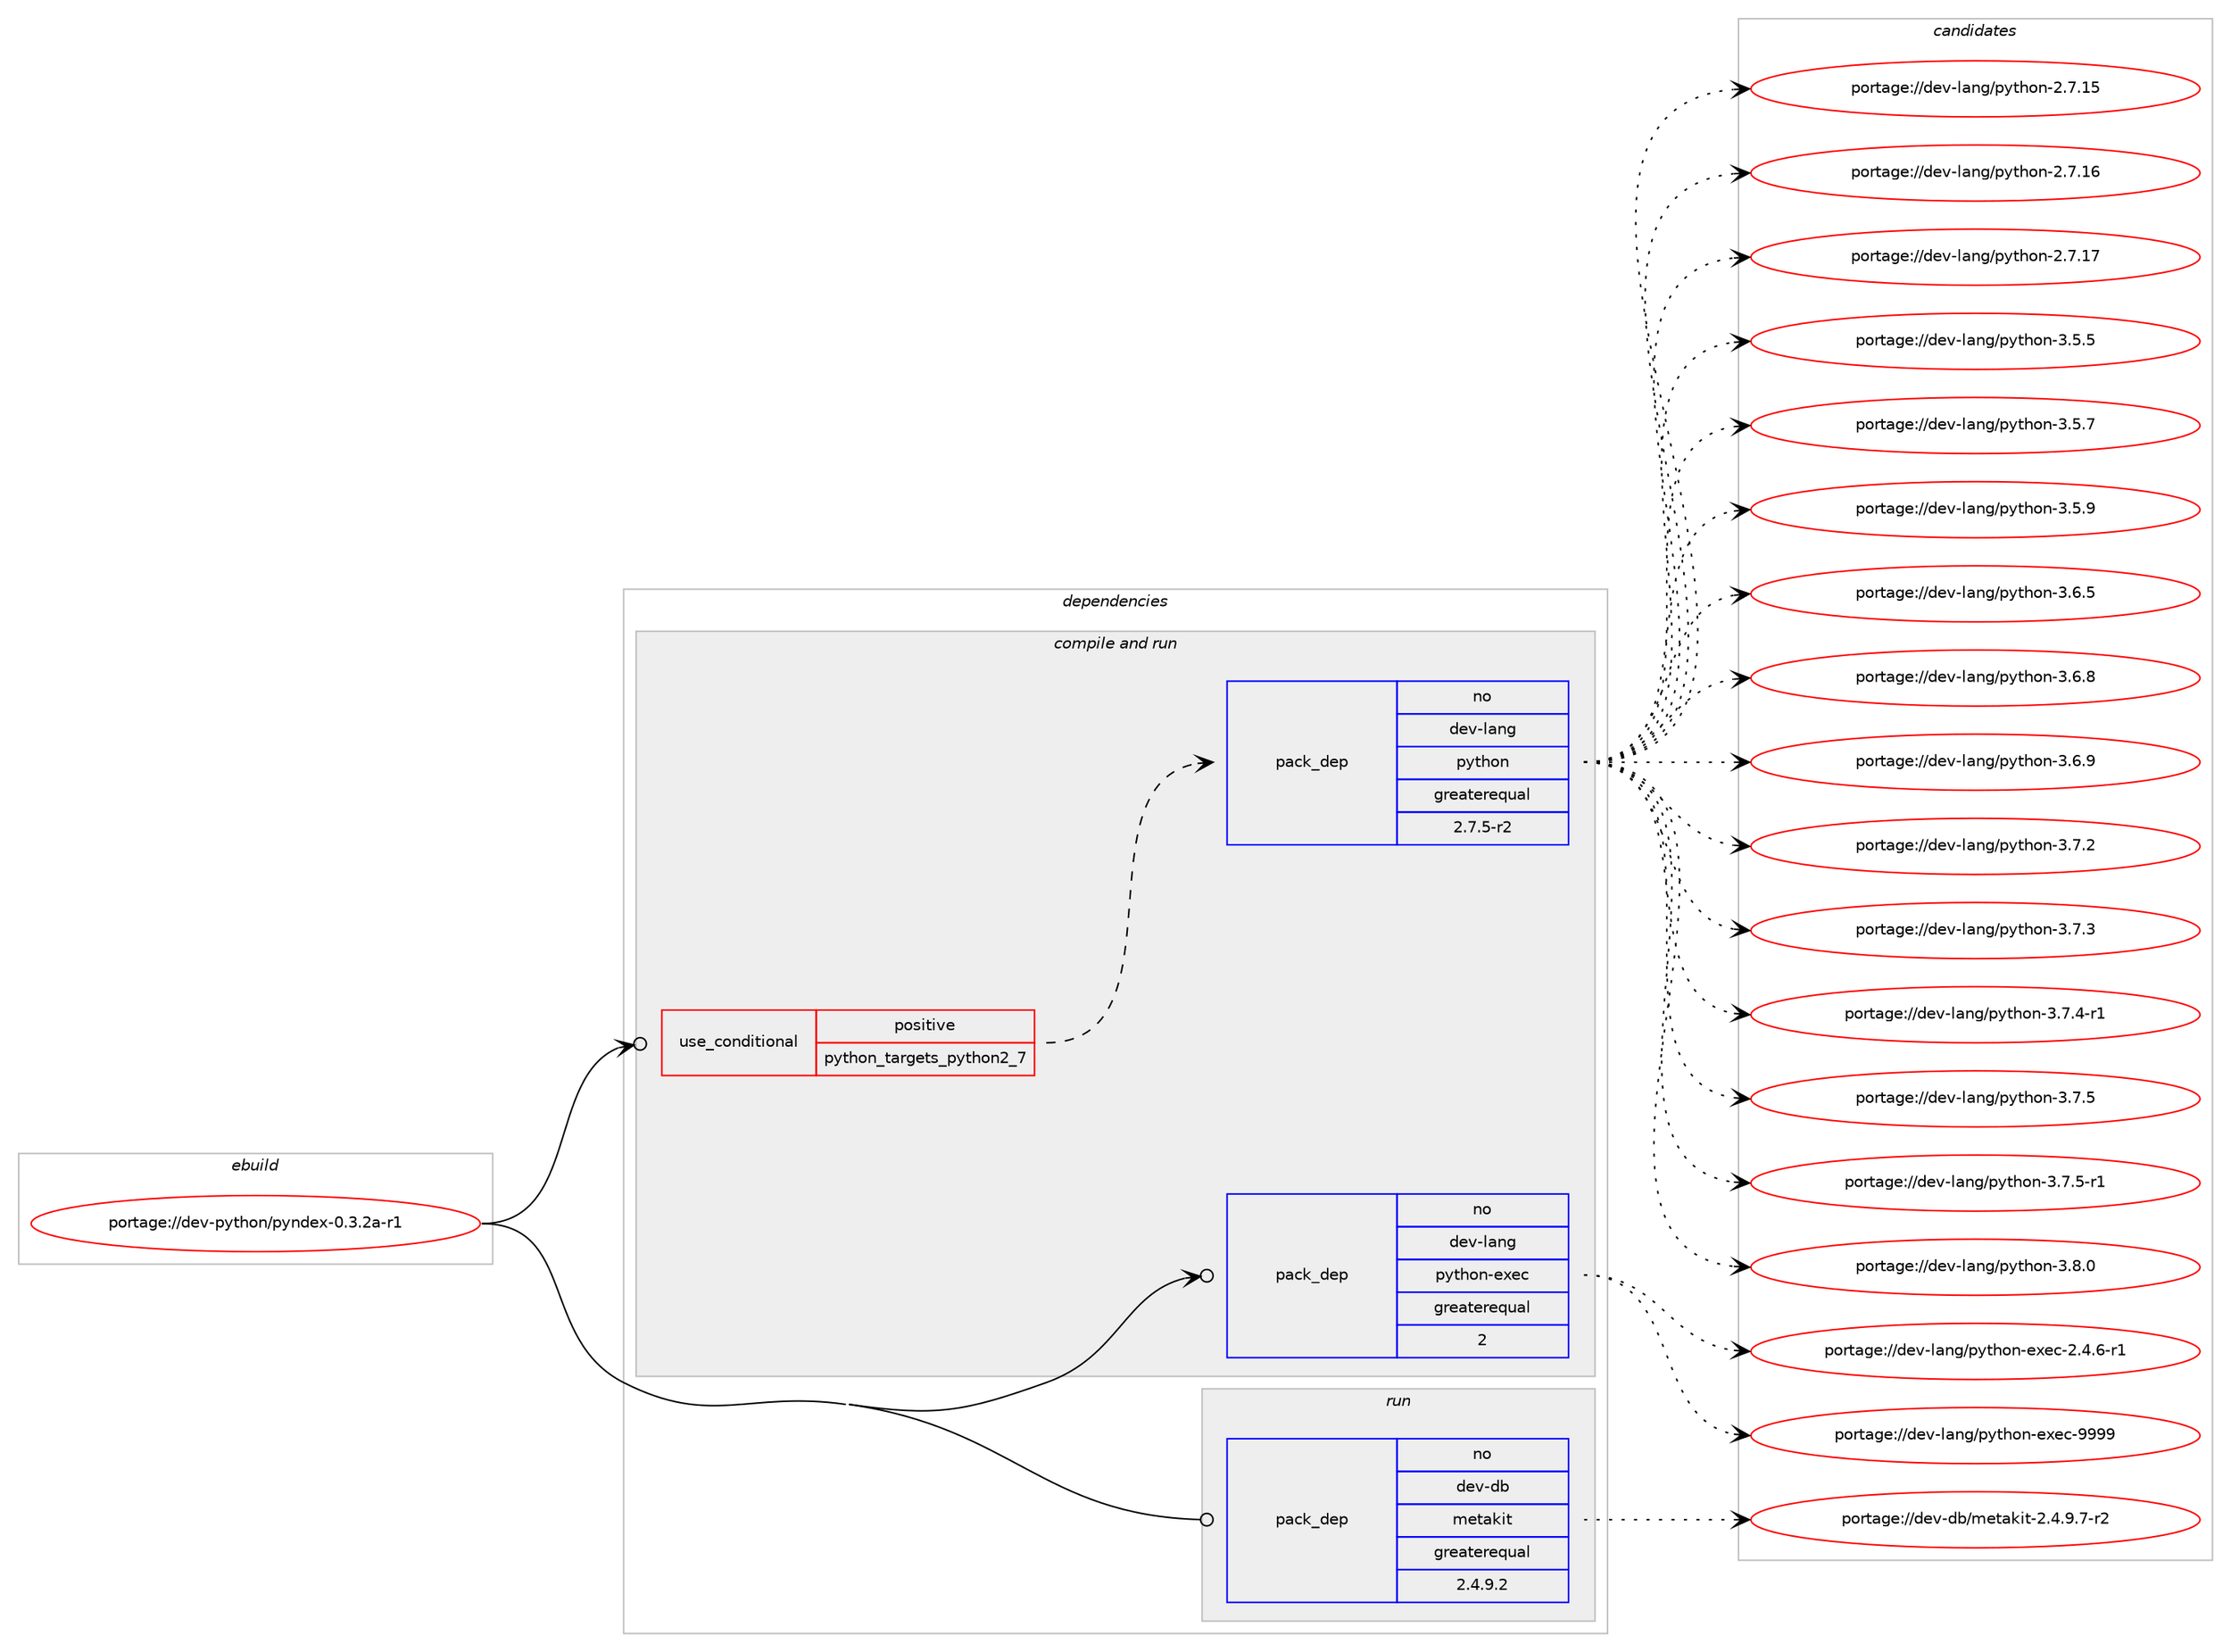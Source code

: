 digraph prolog {

# *************
# Graph options
# *************

newrank=true;
concentrate=true;
compound=true;
graph [rankdir=LR,fontname=Helvetica,fontsize=10,ranksep=1.5];#, ranksep=2.5, nodesep=0.2];
edge  [arrowhead=vee];
node  [fontname=Helvetica,fontsize=10];

# **********
# The ebuild
# **********

subgraph cluster_leftcol {
color=gray;
rank=same;
label=<<i>ebuild</i>>;
id [label="portage://dev-python/pyndex-0.3.2a-r1", color=red, width=4, href="../dev-python/pyndex-0.3.2a-r1.svg"];
}

# ****************
# The dependencies
# ****************

subgraph cluster_midcol {
color=gray;
label=<<i>dependencies</i>>;
subgraph cluster_compile {
fillcolor="#eeeeee";
style=filled;
label=<<i>compile</i>>;
}
subgraph cluster_compileandrun {
fillcolor="#eeeeee";
style=filled;
label=<<i>compile and run</i>>;
subgraph cond35629 {
dependency162153 [label=<<TABLE BORDER="0" CELLBORDER="1" CELLSPACING="0" CELLPADDING="4"><TR><TD ROWSPAN="3" CELLPADDING="10">use_conditional</TD></TR><TR><TD>positive</TD></TR><TR><TD>python_targets_python2_7</TD></TR></TABLE>>, shape=none, color=red];
subgraph pack123153 {
dependency162154 [label=<<TABLE BORDER="0" CELLBORDER="1" CELLSPACING="0" CELLPADDING="4" WIDTH="220"><TR><TD ROWSPAN="6" CELLPADDING="30">pack_dep</TD></TR><TR><TD WIDTH="110">no</TD></TR><TR><TD>dev-lang</TD></TR><TR><TD>python</TD></TR><TR><TD>greaterequal</TD></TR><TR><TD>2.7.5-r2</TD></TR></TABLE>>, shape=none, color=blue];
}
dependency162153:e -> dependency162154:w [weight=20,style="dashed",arrowhead="vee"];
}
id:e -> dependency162153:w [weight=20,style="solid",arrowhead="odotvee"];
subgraph pack123154 {
dependency162155 [label=<<TABLE BORDER="0" CELLBORDER="1" CELLSPACING="0" CELLPADDING="4" WIDTH="220"><TR><TD ROWSPAN="6" CELLPADDING="30">pack_dep</TD></TR><TR><TD WIDTH="110">no</TD></TR><TR><TD>dev-lang</TD></TR><TR><TD>python-exec</TD></TR><TR><TD>greaterequal</TD></TR><TR><TD>2</TD></TR></TABLE>>, shape=none, color=blue];
}
id:e -> dependency162155:w [weight=20,style="solid",arrowhead="odotvee"];
}
subgraph cluster_run {
fillcolor="#eeeeee";
style=filled;
label=<<i>run</i>>;
subgraph pack123155 {
dependency162156 [label=<<TABLE BORDER="0" CELLBORDER="1" CELLSPACING="0" CELLPADDING="4" WIDTH="220"><TR><TD ROWSPAN="6" CELLPADDING="30">pack_dep</TD></TR><TR><TD WIDTH="110">no</TD></TR><TR><TD>dev-db</TD></TR><TR><TD>metakit</TD></TR><TR><TD>greaterequal</TD></TR><TR><TD>2.4.9.2</TD></TR></TABLE>>, shape=none, color=blue];
}
id:e -> dependency162156:w [weight=20,style="solid",arrowhead="odot"];
}
}

# **************
# The candidates
# **************

subgraph cluster_choices {
rank=same;
color=gray;
label=<<i>candidates</i>>;

subgraph choice123153 {
color=black;
nodesep=1;
choiceportage10010111845108971101034711212111610411111045504655464953 [label="portage://dev-lang/python-2.7.15", color=red, width=4,href="../dev-lang/python-2.7.15.svg"];
choiceportage10010111845108971101034711212111610411111045504655464954 [label="portage://dev-lang/python-2.7.16", color=red, width=4,href="../dev-lang/python-2.7.16.svg"];
choiceportage10010111845108971101034711212111610411111045504655464955 [label="portage://dev-lang/python-2.7.17", color=red, width=4,href="../dev-lang/python-2.7.17.svg"];
choiceportage100101118451089711010347112121116104111110455146534653 [label="portage://dev-lang/python-3.5.5", color=red, width=4,href="../dev-lang/python-3.5.5.svg"];
choiceportage100101118451089711010347112121116104111110455146534655 [label="portage://dev-lang/python-3.5.7", color=red, width=4,href="../dev-lang/python-3.5.7.svg"];
choiceportage100101118451089711010347112121116104111110455146534657 [label="portage://dev-lang/python-3.5.9", color=red, width=4,href="../dev-lang/python-3.5.9.svg"];
choiceportage100101118451089711010347112121116104111110455146544653 [label="portage://dev-lang/python-3.6.5", color=red, width=4,href="../dev-lang/python-3.6.5.svg"];
choiceportage100101118451089711010347112121116104111110455146544656 [label="portage://dev-lang/python-3.6.8", color=red, width=4,href="../dev-lang/python-3.6.8.svg"];
choiceportage100101118451089711010347112121116104111110455146544657 [label="portage://dev-lang/python-3.6.9", color=red, width=4,href="../dev-lang/python-3.6.9.svg"];
choiceportage100101118451089711010347112121116104111110455146554650 [label="portage://dev-lang/python-3.7.2", color=red, width=4,href="../dev-lang/python-3.7.2.svg"];
choiceportage100101118451089711010347112121116104111110455146554651 [label="portage://dev-lang/python-3.7.3", color=red, width=4,href="../dev-lang/python-3.7.3.svg"];
choiceportage1001011184510897110103471121211161041111104551465546524511449 [label="portage://dev-lang/python-3.7.4-r1", color=red, width=4,href="../dev-lang/python-3.7.4-r1.svg"];
choiceportage100101118451089711010347112121116104111110455146554653 [label="portage://dev-lang/python-3.7.5", color=red, width=4,href="../dev-lang/python-3.7.5.svg"];
choiceportage1001011184510897110103471121211161041111104551465546534511449 [label="portage://dev-lang/python-3.7.5-r1", color=red, width=4,href="../dev-lang/python-3.7.5-r1.svg"];
choiceportage100101118451089711010347112121116104111110455146564648 [label="portage://dev-lang/python-3.8.0", color=red, width=4,href="../dev-lang/python-3.8.0.svg"];
dependency162154:e -> choiceportage10010111845108971101034711212111610411111045504655464953:w [style=dotted,weight="100"];
dependency162154:e -> choiceportage10010111845108971101034711212111610411111045504655464954:w [style=dotted,weight="100"];
dependency162154:e -> choiceportage10010111845108971101034711212111610411111045504655464955:w [style=dotted,weight="100"];
dependency162154:e -> choiceportage100101118451089711010347112121116104111110455146534653:w [style=dotted,weight="100"];
dependency162154:e -> choiceportage100101118451089711010347112121116104111110455146534655:w [style=dotted,weight="100"];
dependency162154:e -> choiceportage100101118451089711010347112121116104111110455146534657:w [style=dotted,weight="100"];
dependency162154:e -> choiceportage100101118451089711010347112121116104111110455146544653:w [style=dotted,weight="100"];
dependency162154:e -> choiceportage100101118451089711010347112121116104111110455146544656:w [style=dotted,weight="100"];
dependency162154:e -> choiceportage100101118451089711010347112121116104111110455146544657:w [style=dotted,weight="100"];
dependency162154:e -> choiceportage100101118451089711010347112121116104111110455146554650:w [style=dotted,weight="100"];
dependency162154:e -> choiceportage100101118451089711010347112121116104111110455146554651:w [style=dotted,weight="100"];
dependency162154:e -> choiceportage1001011184510897110103471121211161041111104551465546524511449:w [style=dotted,weight="100"];
dependency162154:e -> choiceportage100101118451089711010347112121116104111110455146554653:w [style=dotted,weight="100"];
dependency162154:e -> choiceportage1001011184510897110103471121211161041111104551465546534511449:w [style=dotted,weight="100"];
dependency162154:e -> choiceportage100101118451089711010347112121116104111110455146564648:w [style=dotted,weight="100"];
}
subgraph choice123154 {
color=black;
nodesep=1;
choiceportage10010111845108971101034711212111610411111045101120101994550465246544511449 [label="portage://dev-lang/python-exec-2.4.6-r1", color=red, width=4,href="../dev-lang/python-exec-2.4.6-r1.svg"];
choiceportage10010111845108971101034711212111610411111045101120101994557575757 [label="portage://dev-lang/python-exec-9999", color=red, width=4,href="../dev-lang/python-exec-9999.svg"];
dependency162155:e -> choiceportage10010111845108971101034711212111610411111045101120101994550465246544511449:w [style=dotted,weight="100"];
dependency162155:e -> choiceportage10010111845108971101034711212111610411111045101120101994557575757:w [style=dotted,weight="100"];
}
subgraph choice123155 {
color=black;
nodesep=1;
choiceportage1001011184510098471091011169710710511645504652465746554511450 [label="portage://dev-db/metakit-2.4.9.7-r2", color=red, width=4,href="../dev-db/metakit-2.4.9.7-r2.svg"];
dependency162156:e -> choiceportage1001011184510098471091011169710710511645504652465746554511450:w [style=dotted,weight="100"];
}
}

}
